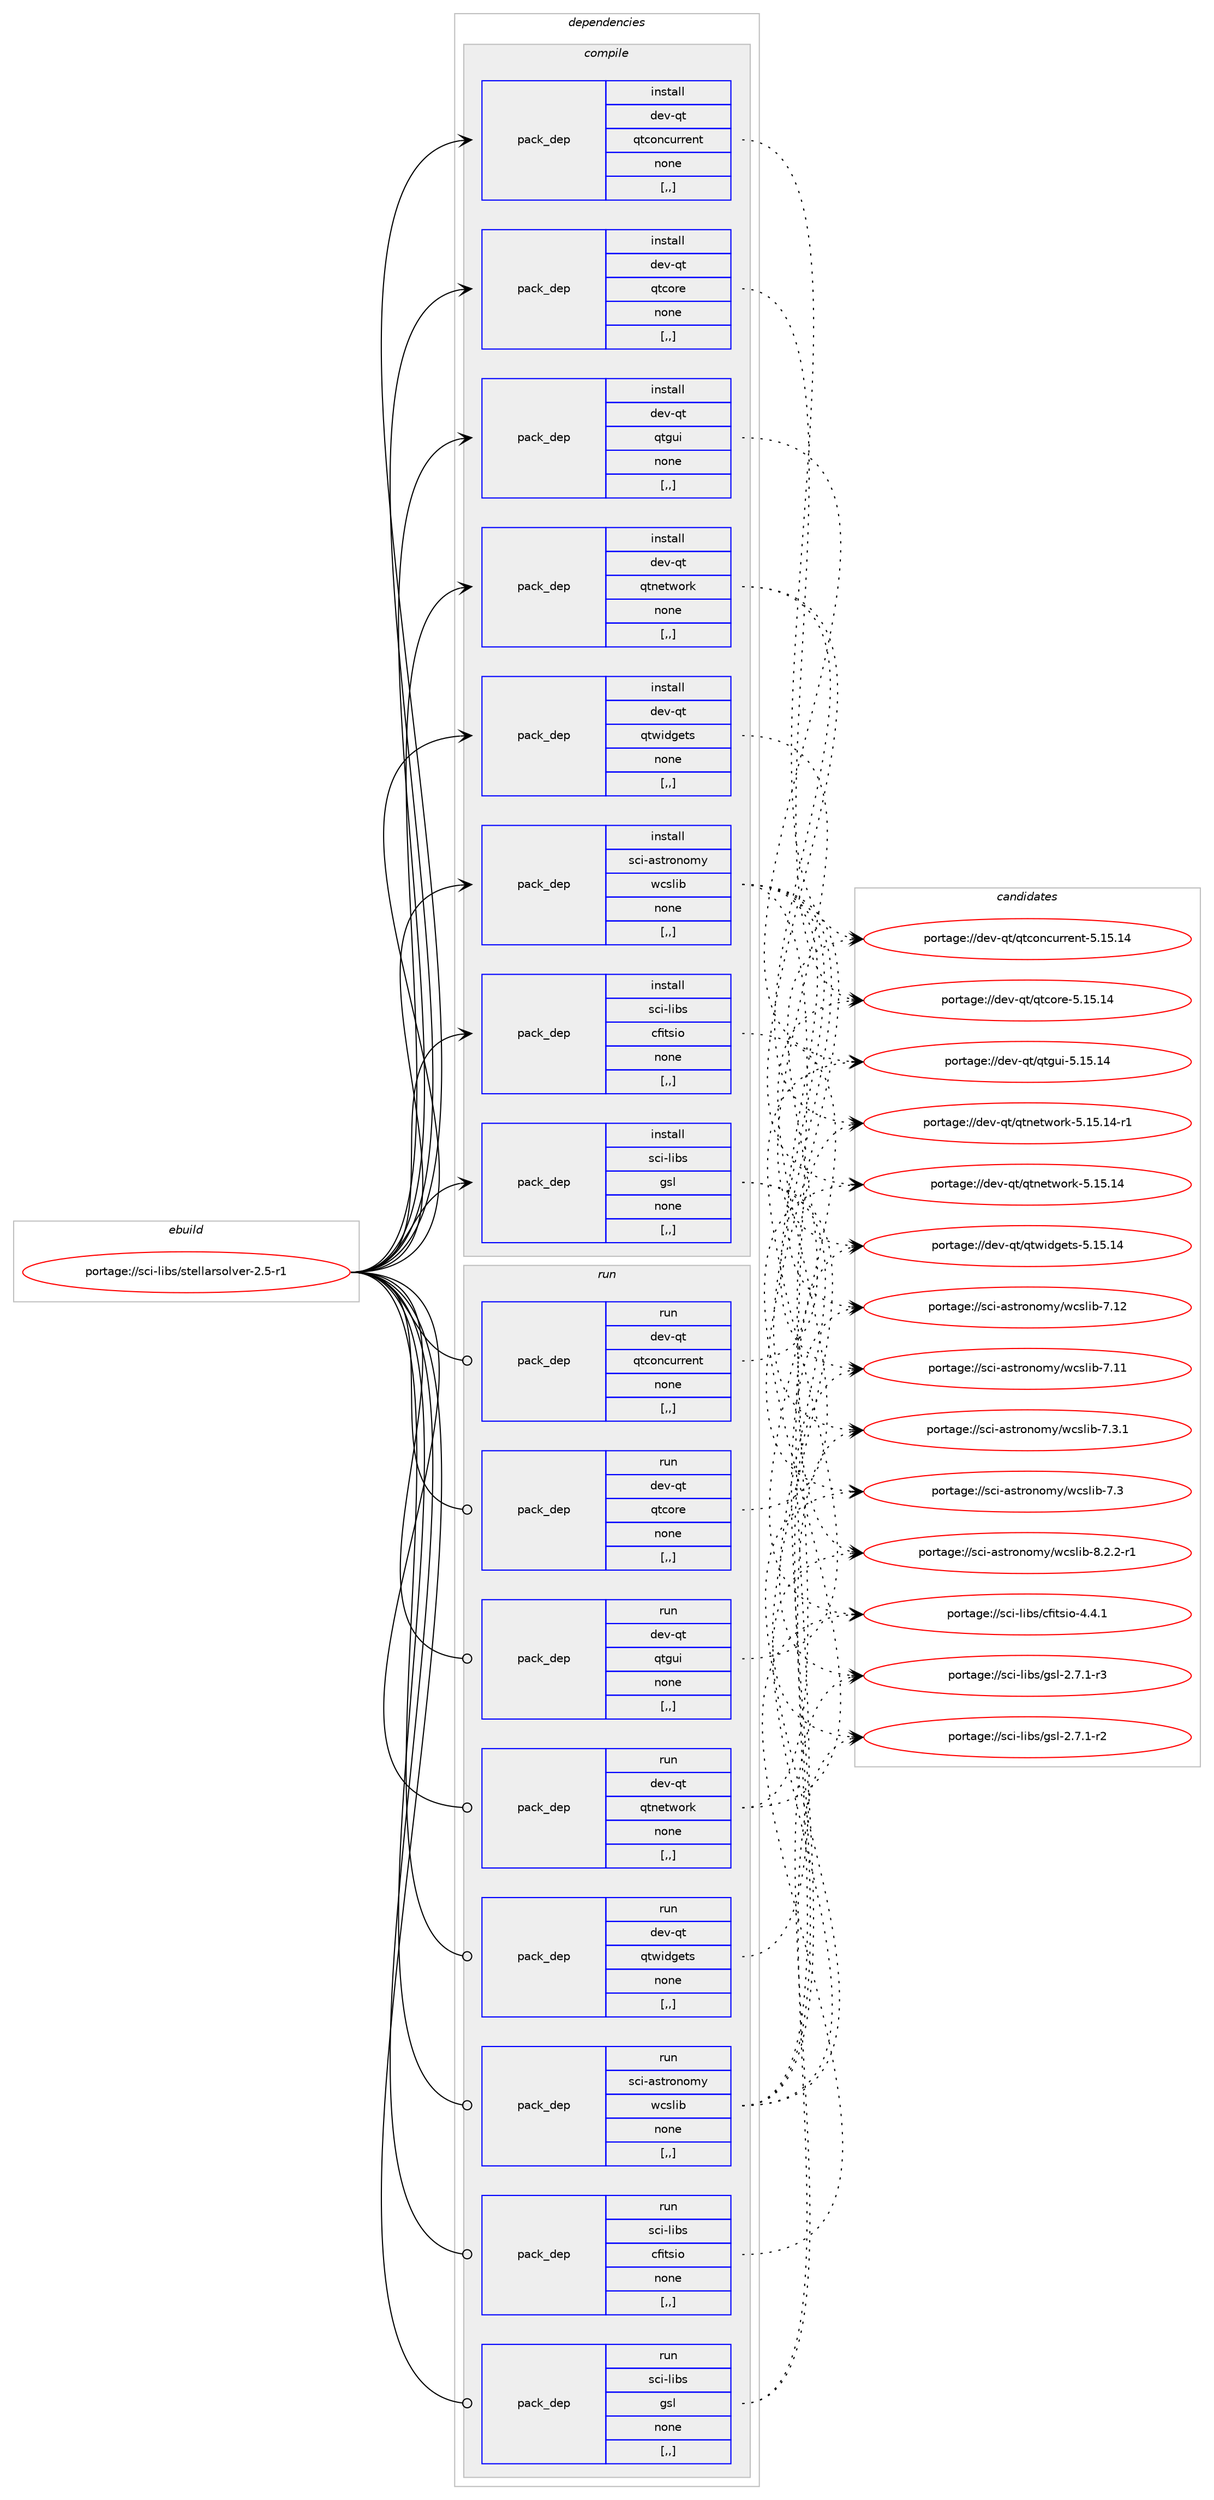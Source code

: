digraph prolog {

# *************
# Graph options
# *************

newrank=true;
concentrate=true;
compound=true;
graph [rankdir=LR,fontname=Helvetica,fontsize=10,ranksep=1.5];#, ranksep=2.5, nodesep=0.2];
edge  [arrowhead=vee];
node  [fontname=Helvetica,fontsize=10];

# **********
# The ebuild
# **********

subgraph cluster_leftcol {
color=gray;
label=<<i>ebuild</i>>;
id [label="portage://sci-libs/stellarsolver-2.5-r1", color=red, width=4, href="../sci-libs/stellarsolver-2.5-r1.svg"];
}

# ****************
# The dependencies
# ****************

subgraph cluster_midcol {
color=gray;
label=<<i>dependencies</i>>;
subgraph cluster_compile {
fillcolor="#eeeeee";
style=filled;
label=<<i>compile</i>>;
subgraph pack293938 {
dependency403724 [label=<<TABLE BORDER="0" CELLBORDER="1" CELLSPACING="0" CELLPADDING="4" WIDTH="220"><TR><TD ROWSPAN="6" CELLPADDING="30">pack_dep</TD></TR><TR><TD WIDTH="110">install</TD></TR><TR><TD>dev-qt</TD></TR><TR><TD>qtconcurrent</TD></TR><TR><TD>none</TD></TR><TR><TD>[,,]</TD></TR></TABLE>>, shape=none, color=blue];
}
id:e -> dependency403724:w [weight=20,style="solid",arrowhead="vee"];
subgraph pack293939 {
dependency403725 [label=<<TABLE BORDER="0" CELLBORDER="1" CELLSPACING="0" CELLPADDING="4" WIDTH="220"><TR><TD ROWSPAN="6" CELLPADDING="30">pack_dep</TD></TR><TR><TD WIDTH="110">install</TD></TR><TR><TD>dev-qt</TD></TR><TR><TD>qtcore</TD></TR><TR><TD>none</TD></TR><TR><TD>[,,]</TD></TR></TABLE>>, shape=none, color=blue];
}
id:e -> dependency403725:w [weight=20,style="solid",arrowhead="vee"];
subgraph pack293940 {
dependency403726 [label=<<TABLE BORDER="0" CELLBORDER="1" CELLSPACING="0" CELLPADDING="4" WIDTH="220"><TR><TD ROWSPAN="6" CELLPADDING="30">pack_dep</TD></TR><TR><TD WIDTH="110">install</TD></TR><TR><TD>dev-qt</TD></TR><TR><TD>qtgui</TD></TR><TR><TD>none</TD></TR><TR><TD>[,,]</TD></TR></TABLE>>, shape=none, color=blue];
}
id:e -> dependency403726:w [weight=20,style="solid",arrowhead="vee"];
subgraph pack293941 {
dependency403727 [label=<<TABLE BORDER="0" CELLBORDER="1" CELLSPACING="0" CELLPADDING="4" WIDTH="220"><TR><TD ROWSPAN="6" CELLPADDING="30">pack_dep</TD></TR><TR><TD WIDTH="110">install</TD></TR><TR><TD>dev-qt</TD></TR><TR><TD>qtnetwork</TD></TR><TR><TD>none</TD></TR><TR><TD>[,,]</TD></TR></TABLE>>, shape=none, color=blue];
}
id:e -> dependency403727:w [weight=20,style="solid",arrowhead="vee"];
subgraph pack293942 {
dependency403728 [label=<<TABLE BORDER="0" CELLBORDER="1" CELLSPACING="0" CELLPADDING="4" WIDTH="220"><TR><TD ROWSPAN="6" CELLPADDING="30">pack_dep</TD></TR><TR><TD WIDTH="110">install</TD></TR><TR><TD>dev-qt</TD></TR><TR><TD>qtwidgets</TD></TR><TR><TD>none</TD></TR><TR><TD>[,,]</TD></TR></TABLE>>, shape=none, color=blue];
}
id:e -> dependency403728:w [weight=20,style="solid",arrowhead="vee"];
subgraph pack293943 {
dependency403729 [label=<<TABLE BORDER="0" CELLBORDER="1" CELLSPACING="0" CELLPADDING="4" WIDTH="220"><TR><TD ROWSPAN="6" CELLPADDING="30">pack_dep</TD></TR><TR><TD WIDTH="110">install</TD></TR><TR><TD>sci-astronomy</TD></TR><TR><TD>wcslib</TD></TR><TR><TD>none</TD></TR><TR><TD>[,,]</TD></TR></TABLE>>, shape=none, color=blue];
}
id:e -> dependency403729:w [weight=20,style="solid",arrowhead="vee"];
subgraph pack293944 {
dependency403730 [label=<<TABLE BORDER="0" CELLBORDER="1" CELLSPACING="0" CELLPADDING="4" WIDTH="220"><TR><TD ROWSPAN="6" CELLPADDING="30">pack_dep</TD></TR><TR><TD WIDTH="110">install</TD></TR><TR><TD>sci-libs</TD></TR><TR><TD>cfitsio</TD></TR><TR><TD>none</TD></TR><TR><TD>[,,]</TD></TR></TABLE>>, shape=none, color=blue];
}
id:e -> dependency403730:w [weight=20,style="solid",arrowhead="vee"];
subgraph pack293945 {
dependency403731 [label=<<TABLE BORDER="0" CELLBORDER="1" CELLSPACING="0" CELLPADDING="4" WIDTH="220"><TR><TD ROWSPAN="6" CELLPADDING="30">pack_dep</TD></TR><TR><TD WIDTH="110">install</TD></TR><TR><TD>sci-libs</TD></TR><TR><TD>gsl</TD></TR><TR><TD>none</TD></TR><TR><TD>[,,]</TD></TR></TABLE>>, shape=none, color=blue];
}
id:e -> dependency403731:w [weight=20,style="solid",arrowhead="vee"];
}
subgraph cluster_compileandrun {
fillcolor="#eeeeee";
style=filled;
label=<<i>compile and run</i>>;
}
subgraph cluster_run {
fillcolor="#eeeeee";
style=filled;
label=<<i>run</i>>;
subgraph pack293946 {
dependency403732 [label=<<TABLE BORDER="0" CELLBORDER="1" CELLSPACING="0" CELLPADDING="4" WIDTH="220"><TR><TD ROWSPAN="6" CELLPADDING="30">pack_dep</TD></TR><TR><TD WIDTH="110">run</TD></TR><TR><TD>dev-qt</TD></TR><TR><TD>qtconcurrent</TD></TR><TR><TD>none</TD></TR><TR><TD>[,,]</TD></TR></TABLE>>, shape=none, color=blue];
}
id:e -> dependency403732:w [weight=20,style="solid",arrowhead="odot"];
subgraph pack293947 {
dependency403733 [label=<<TABLE BORDER="0" CELLBORDER="1" CELLSPACING="0" CELLPADDING="4" WIDTH="220"><TR><TD ROWSPAN="6" CELLPADDING="30">pack_dep</TD></TR><TR><TD WIDTH="110">run</TD></TR><TR><TD>dev-qt</TD></TR><TR><TD>qtcore</TD></TR><TR><TD>none</TD></TR><TR><TD>[,,]</TD></TR></TABLE>>, shape=none, color=blue];
}
id:e -> dependency403733:w [weight=20,style="solid",arrowhead="odot"];
subgraph pack293948 {
dependency403734 [label=<<TABLE BORDER="0" CELLBORDER="1" CELLSPACING="0" CELLPADDING="4" WIDTH="220"><TR><TD ROWSPAN="6" CELLPADDING="30">pack_dep</TD></TR><TR><TD WIDTH="110">run</TD></TR><TR><TD>dev-qt</TD></TR><TR><TD>qtgui</TD></TR><TR><TD>none</TD></TR><TR><TD>[,,]</TD></TR></TABLE>>, shape=none, color=blue];
}
id:e -> dependency403734:w [weight=20,style="solid",arrowhead="odot"];
subgraph pack293949 {
dependency403735 [label=<<TABLE BORDER="0" CELLBORDER="1" CELLSPACING="0" CELLPADDING="4" WIDTH="220"><TR><TD ROWSPAN="6" CELLPADDING="30">pack_dep</TD></TR><TR><TD WIDTH="110">run</TD></TR><TR><TD>dev-qt</TD></TR><TR><TD>qtnetwork</TD></TR><TR><TD>none</TD></TR><TR><TD>[,,]</TD></TR></TABLE>>, shape=none, color=blue];
}
id:e -> dependency403735:w [weight=20,style="solid",arrowhead="odot"];
subgraph pack293950 {
dependency403736 [label=<<TABLE BORDER="0" CELLBORDER="1" CELLSPACING="0" CELLPADDING="4" WIDTH="220"><TR><TD ROWSPAN="6" CELLPADDING="30">pack_dep</TD></TR><TR><TD WIDTH="110">run</TD></TR><TR><TD>dev-qt</TD></TR><TR><TD>qtwidgets</TD></TR><TR><TD>none</TD></TR><TR><TD>[,,]</TD></TR></TABLE>>, shape=none, color=blue];
}
id:e -> dependency403736:w [weight=20,style="solid",arrowhead="odot"];
subgraph pack293951 {
dependency403737 [label=<<TABLE BORDER="0" CELLBORDER="1" CELLSPACING="0" CELLPADDING="4" WIDTH="220"><TR><TD ROWSPAN="6" CELLPADDING="30">pack_dep</TD></TR><TR><TD WIDTH="110">run</TD></TR><TR><TD>sci-astronomy</TD></TR><TR><TD>wcslib</TD></TR><TR><TD>none</TD></TR><TR><TD>[,,]</TD></TR></TABLE>>, shape=none, color=blue];
}
id:e -> dependency403737:w [weight=20,style="solid",arrowhead="odot"];
subgraph pack293952 {
dependency403738 [label=<<TABLE BORDER="0" CELLBORDER="1" CELLSPACING="0" CELLPADDING="4" WIDTH="220"><TR><TD ROWSPAN="6" CELLPADDING="30">pack_dep</TD></TR><TR><TD WIDTH="110">run</TD></TR><TR><TD>sci-libs</TD></TR><TR><TD>cfitsio</TD></TR><TR><TD>none</TD></TR><TR><TD>[,,]</TD></TR></TABLE>>, shape=none, color=blue];
}
id:e -> dependency403738:w [weight=20,style="solid",arrowhead="odot"];
subgraph pack293953 {
dependency403739 [label=<<TABLE BORDER="0" CELLBORDER="1" CELLSPACING="0" CELLPADDING="4" WIDTH="220"><TR><TD ROWSPAN="6" CELLPADDING="30">pack_dep</TD></TR><TR><TD WIDTH="110">run</TD></TR><TR><TD>sci-libs</TD></TR><TR><TD>gsl</TD></TR><TR><TD>none</TD></TR><TR><TD>[,,]</TD></TR></TABLE>>, shape=none, color=blue];
}
id:e -> dependency403739:w [weight=20,style="solid",arrowhead="odot"];
}
}

# **************
# The candidates
# **************

subgraph cluster_choices {
rank=same;
color=gray;
label=<<i>candidates</i>>;

subgraph choice293938 {
color=black;
nodesep=1;
choice100101118451131164711311699111110991171141141011101164553464953464952 [label="portage://dev-qt/qtconcurrent-5.15.14", color=red, width=4,href="../dev-qt/qtconcurrent-5.15.14.svg"];
dependency403724:e -> choice100101118451131164711311699111110991171141141011101164553464953464952:w [style=dotted,weight="100"];
}
subgraph choice293939 {
color=black;
nodesep=1;
choice1001011184511311647113116991111141014553464953464952 [label="portage://dev-qt/qtcore-5.15.14", color=red, width=4,href="../dev-qt/qtcore-5.15.14.svg"];
dependency403725:e -> choice1001011184511311647113116991111141014553464953464952:w [style=dotted,weight="100"];
}
subgraph choice293940 {
color=black;
nodesep=1;
choice10010111845113116471131161031171054553464953464952 [label="portage://dev-qt/qtgui-5.15.14", color=red, width=4,href="../dev-qt/qtgui-5.15.14.svg"];
dependency403726:e -> choice10010111845113116471131161031171054553464953464952:w [style=dotted,weight="100"];
}
subgraph choice293941 {
color=black;
nodesep=1;
choice100101118451131164711311611010111611911111410745534649534649524511449 [label="portage://dev-qt/qtnetwork-5.15.14-r1", color=red, width=4,href="../dev-qt/qtnetwork-5.15.14-r1.svg"];
choice10010111845113116471131161101011161191111141074553464953464952 [label="portage://dev-qt/qtnetwork-5.15.14", color=red, width=4,href="../dev-qt/qtnetwork-5.15.14.svg"];
dependency403727:e -> choice100101118451131164711311611010111611911111410745534649534649524511449:w [style=dotted,weight="100"];
dependency403727:e -> choice10010111845113116471131161101011161191111141074553464953464952:w [style=dotted,weight="100"];
}
subgraph choice293942 {
color=black;
nodesep=1;
choice10010111845113116471131161191051001031011161154553464953464952 [label="portage://dev-qt/qtwidgets-5.15.14", color=red, width=4,href="../dev-qt/qtwidgets-5.15.14.svg"];
dependency403728:e -> choice10010111845113116471131161191051001031011161154553464953464952:w [style=dotted,weight="100"];
}
subgraph choice293943 {
color=black;
nodesep=1;
choice1159910545971151161141111101111091214711999115108105984556465046504511449 [label="portage://sci-astronomy/wcslib-8.2.2-r1", color=red, width=4,href="../sci-astronomy/wcslib-8.2.2-r1.svg"];
choice1159910545971151161141111101111091214711999115108105984555464950 [label="portage://sci-astronomy/wcslib-7.12", color=red, width=4,href="../sci-astronomy/wcslib-7.12.svg"];
choice1159910545971151161141111101111091214711999115108105984555464949 [label="portage://sci-astronomy/wcslib-7.11", color=red, width=4,href="../sci-astronomy/wcslib-7.11.svg"];
choice115991054597115116114111110111109121471199911510810598455546514649 [label="portage://sci-astronomy/wcslib-7.3.1", color=red, width=4,href="../sci-astronomy/wcslib-7.3.1.svg"];
choice11599105459711511611411111011110912147119991151081059845554651 [label="portage://sci-astronomy/wcslib-7.3", color=red, width=4,href="../sci-astronomy/wcslib-7.3.svg"];
dependency403729:e -> choice1159910545971151161141111101111091214711999115108105984556465046504511449:w [style=dotted,weight="100"];
dependency403729:e -> choice1159910545971151161141111101111091214711999115108105984555464950:w [style=dotted,weight="100"];
dependency403729:e -> choice1159910545971151161141111101111091214711999115108105984555464949:w [style=dotted,weight="100"];
dependency403729:e -> choice115991054597115116114111110111109121471199911510810598455546514649:w [style=dotted,weight="100"];
dependency403729:e -> choice11599105459711511611411111011110912147119991151081059845554651:w [style=dotted,weight="100"];
}
subgraph choice293944 {
color=black;
nodesep=1;
choice1159910545108105981154799102105116115105111455246524649 [label="portage://sci-libs/cfitsio-4.4.1", color=red, width=4,href="../sci-libs/cfitsio-4.4.1.svg"];
dependency403730:e -> choice1159910545108105981154799102105116115105111455246524649:w [style=dotted,weight="100"];
}
subgraph choice293945 {
color=black;
nodesep=1;
choice115991054510810598115471031151084550465546494511451 [label="portage://sci-libs/gsl-2.7.1-r3", color=red, width=4,href="../sci-libs/gsl-2.7.1-r3.svg"];
choice115991054510810598115471031151084550465546494511450 [label="portage://sci-libs/gsl-2.7.1-r2", color=red, width=4,href="../sci-libs/gsl-2.7.1-r2.svg"];
dependency403731:e -> choice115991054510810598115471031151084550465546494511451:w [style=dotted,weight="100"];
dependency403731:e -> choice115991054510810598115471031151084550465546494511450:w [style=dotted,weight="100"];
}
subgraph choice293946 {
color=black;
nodesep=1;
choice100101118451131164711311699111110991171141141011101164553464953464952 [label="portage://dev-qt/qtconcurrent-5.15.14", color=red, width=4,href="../dev-qt/qtconcurrent-5.15.14.svg"];
dependency403732:e -> choice100101118451131164711311699111110991171141141011101164553464953464952:w [style=dotted,weight="100"];
}
subgraph choice293947 {
color=black;
nodesep=1;
choice1001011184511311647113116991111141014553464953464952 [label="portage://dev-qt/qtcore-5.15.14", color=red, width=4,href="../dev-qt/qtcore-5.15.14.svg"];
dependency403733:e -> choice1001011184511311647113116991111141014553464953464952:w [style=dotted,weight="100"];
}
subgraph choice293948 {
color=black;
nodesep=1;
choice10010111845113116471131161031171054553464953464952 [label="portage://dev-qt/qtgui-5.15.14", color=red, width=4,href="../dev-qt/qtgui-5.15.14.svg"];
dependency403734:e -> choice10010111845113116471131161031171054553464953464952:w [style=dotted,weight="100"];
}
subgraph choice293949 {
color=black;
nodesep=1;
choice100101118451131164711311611010111611911111410745534649534649524511449 [label="portage://dev-qt/qtnetwork-5.15.14-r1", color=red, width=4,href="../dev-qt/qtnetwork-5.15.14-r1.svg"];
choice10010111845113116471131161101011161191111141074553464953464952 [label="portage://dev-qt/qtnetwork-5.15.14", color=red, width=4,href="../dev-qt/qtnetwork-5.15.14.svg"];
dependency403735:e -> choice100101118451131164711311611010111611911111410745534649534649524511449:w [style=dotted,weight="100"];
dependency403735:e -> choice10010111845113116471131161101011161191111141074553464953464952:w [style=dotted,weight="100"];
}
subgraph choice293950 {
color=black;
nodesep=1;
choice10010111845113116471131161191051001031011161154553464953464952 [label="portage://dev-qt/qtwidgets-5.15.14", color=red, width=4,href="../dev-qt/qtwidgets-5.15.14.svg"];
dependency403736:e -> choice10010111845113116471131161191051001031011161154553464953464952:w [style=dotted,weight="100"];
}
subgraph choice293951 {
color=black;
nodesep=1;
choice1159910545971151161141111101111091214711999115108105984556465046504511449 [label="portage://sci-astronomy/wcslib-8.2.2-r1", color=red, width=4,href="../sci-astronomy/wcslib-8.2.2-r1.svg"];
choice1159910545971151161141111101111091214711999115108105984555464950 [label="portage://sci-astronomy/wcslib-7.12", color=red, width=4,href="../sci-astronomy/wcslib-7.12.svg"];
choice1159910545971151161141111101111091214711999115108105984555464949 [label="portage://sci-astronomy/wcslib-7.11", color=red, width=4,href="../sci-astronomy/wcslib-7.11.svg"];
choice115991054597115116114111110111109121471199911510810598455546514649 [label="portage://sci-astronomy/wcslib-7.3.1", color=red, width=4,href="../sci-astronomy/wcslib-7.3.1.svg"];
choice11599105459711511611411111011110912147119991151081059845554651 [label="portage://sci-astronomy/wcslib-7.3", color=red, width=4,href="../sci-astronomy/wcslib-7.3.svg"];
dependency403737:e -> choice1159910545971151161141111101111091214711999115108105984556465046504511449:w [style=dotted,weight="100"];
dependency403737:e -> choice1159910545971151161141111101111091214711999115108105984555464950:w [style=dotted,weight="100"];
dependency403737:e -> choice1159910545971151161141111101111091214711999115108105984555464949:w [style=dotted,weight="100"];
dependency403737:e -> choice115991054597115116114111110111109121471199911510810598455546514649:w [style=dotted,weight="100"];
dependency403737:e -> choice11599105459711511611411111011110912147119991151081059845554651:w [style=dotted,weight="100"];
}
subgraph choice293952 {
color=black;
nodesep=1;
choice1159910545108105981154799102105116115105111455246524649 [label="portage://sci-libs/cfitsio-4.4.1", color=red, width=4,href="../sci-libs/cfitsio-4.4.1.svg"];
dependency403738:e -> choice1159910545108105981154799102105116115105111455246524649:w [style=dotted,weight="100"];
}
subgraph choice293953 {
color=black;
nodesep=1;
choice115991054510810598115471031151084550465546494511451 [label="portage://sci-libs/gsl-2.7.1-r3", color=red, width=4,href="../sci-libs/gsl-2.7.1-r3.svg"];
choice115991054510810598115471031151084550465546494511450 [label="portage://sci-libs/gsl-2.7.1-r2", color=red, width=4,href="../sci-libs/gsl-2.7.1-r2.svg"];
dependency403739:e -> choice115991054510810598115471031151084550465546494511451:w [style=dotted,weight="100"];
dependency403739:e -> choice115991054510810598115471031151084550465546494511450:w [style=dotted,weight="100"];
}
}

}
